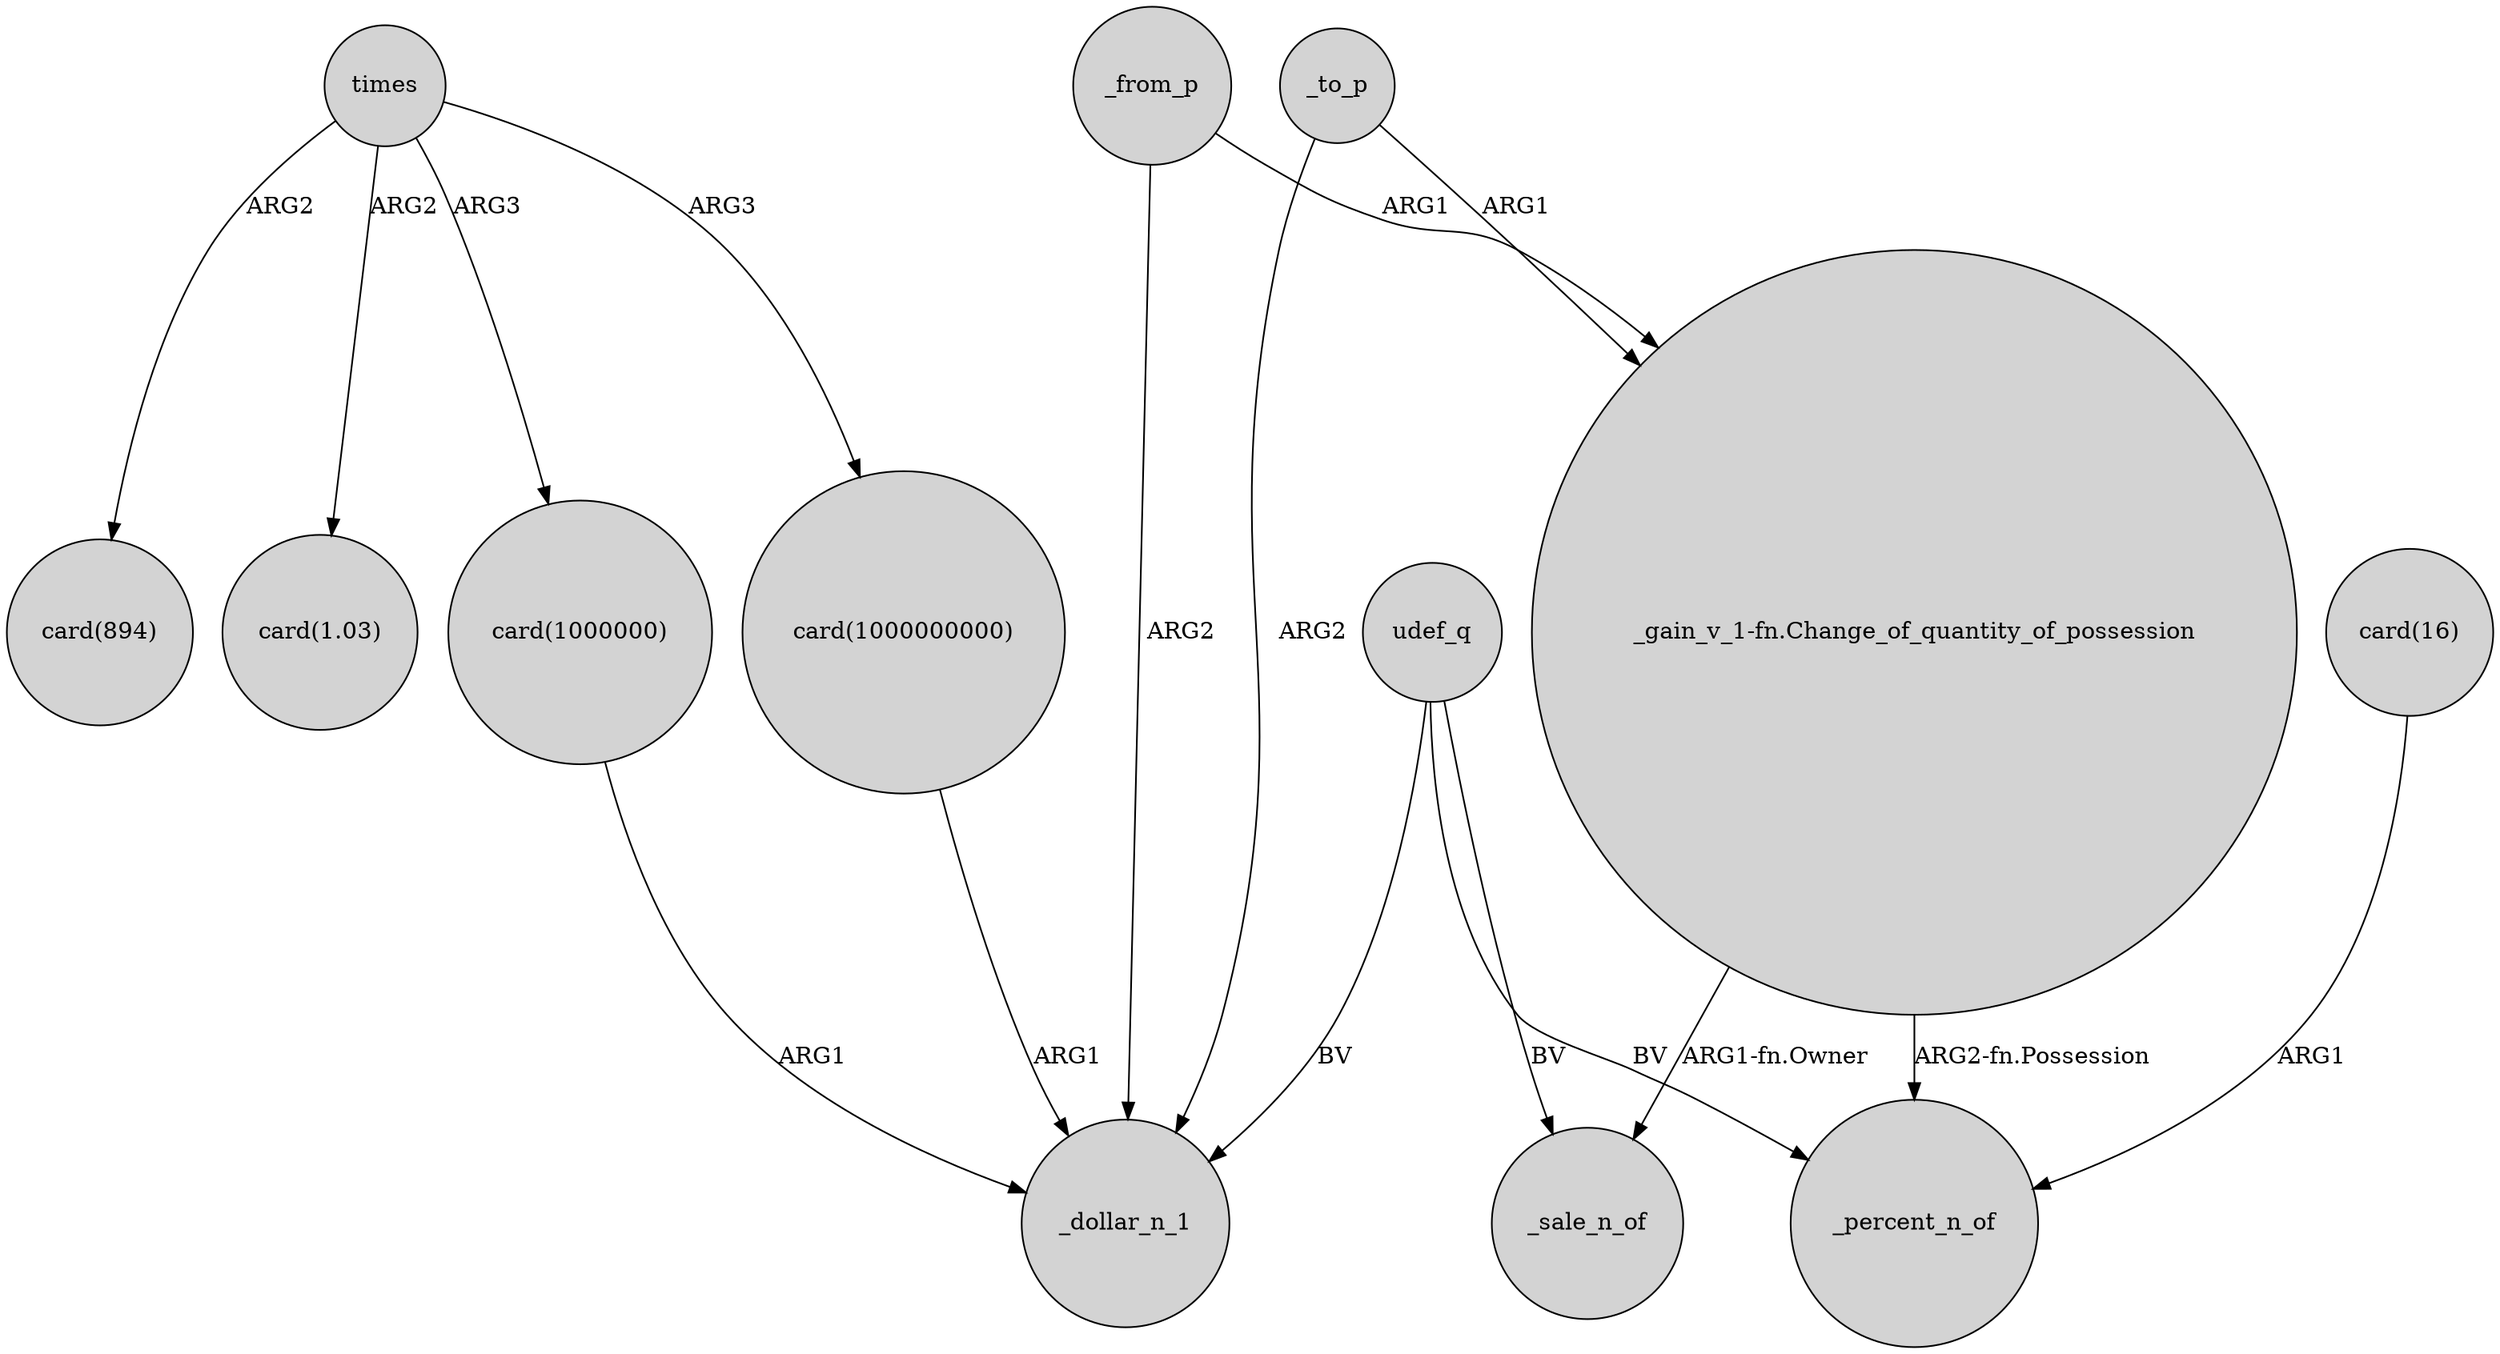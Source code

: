 digraph {
	node [shape=circle style=filled]
	times -> "card(1000000)" [label=ARG3]
	"card(1000000000)" -> _dollar_n_1 [label=ARG1]
	_from_p -> _dollar_n_1 [label=ARG2]
	udef_q -> _percent_n_of [label=BV]
	udef_q -> _sale_n_of [label=BV]
	_to_p -> _dollar_n_1 [label=ARG2]
	"_gain_v_1-fn.Change_of_quantity_of_possession" -> _sale_n_of [label="ARG1-fn.Owner"]
	times -> "card(1000000000)" [label=ARG3]
	udef_q -> _dollar_n_1 [label=BV]
	"card(1000000)" -> _dollar_n_1 [label=ARG1]
	times -> "card(894)" [label=ARG2]
	_to_p -> "_gain_v_1-fn.Change_of_quantity_of_possession" [label=ARG1]
	times -> "card(1.03)" [label=ARG2]
	"card(16)" -> _percent_n_of [label=ARG1]
	_from_p -> "_gain_v_1-fn.Change_of_quantity_of_possession" [label=ARG1]
	"_gain_v_1-fn.Change_of_quantity_of_possession" -> _percent_n_of [label="ARG2-fn.Possession"]
}
